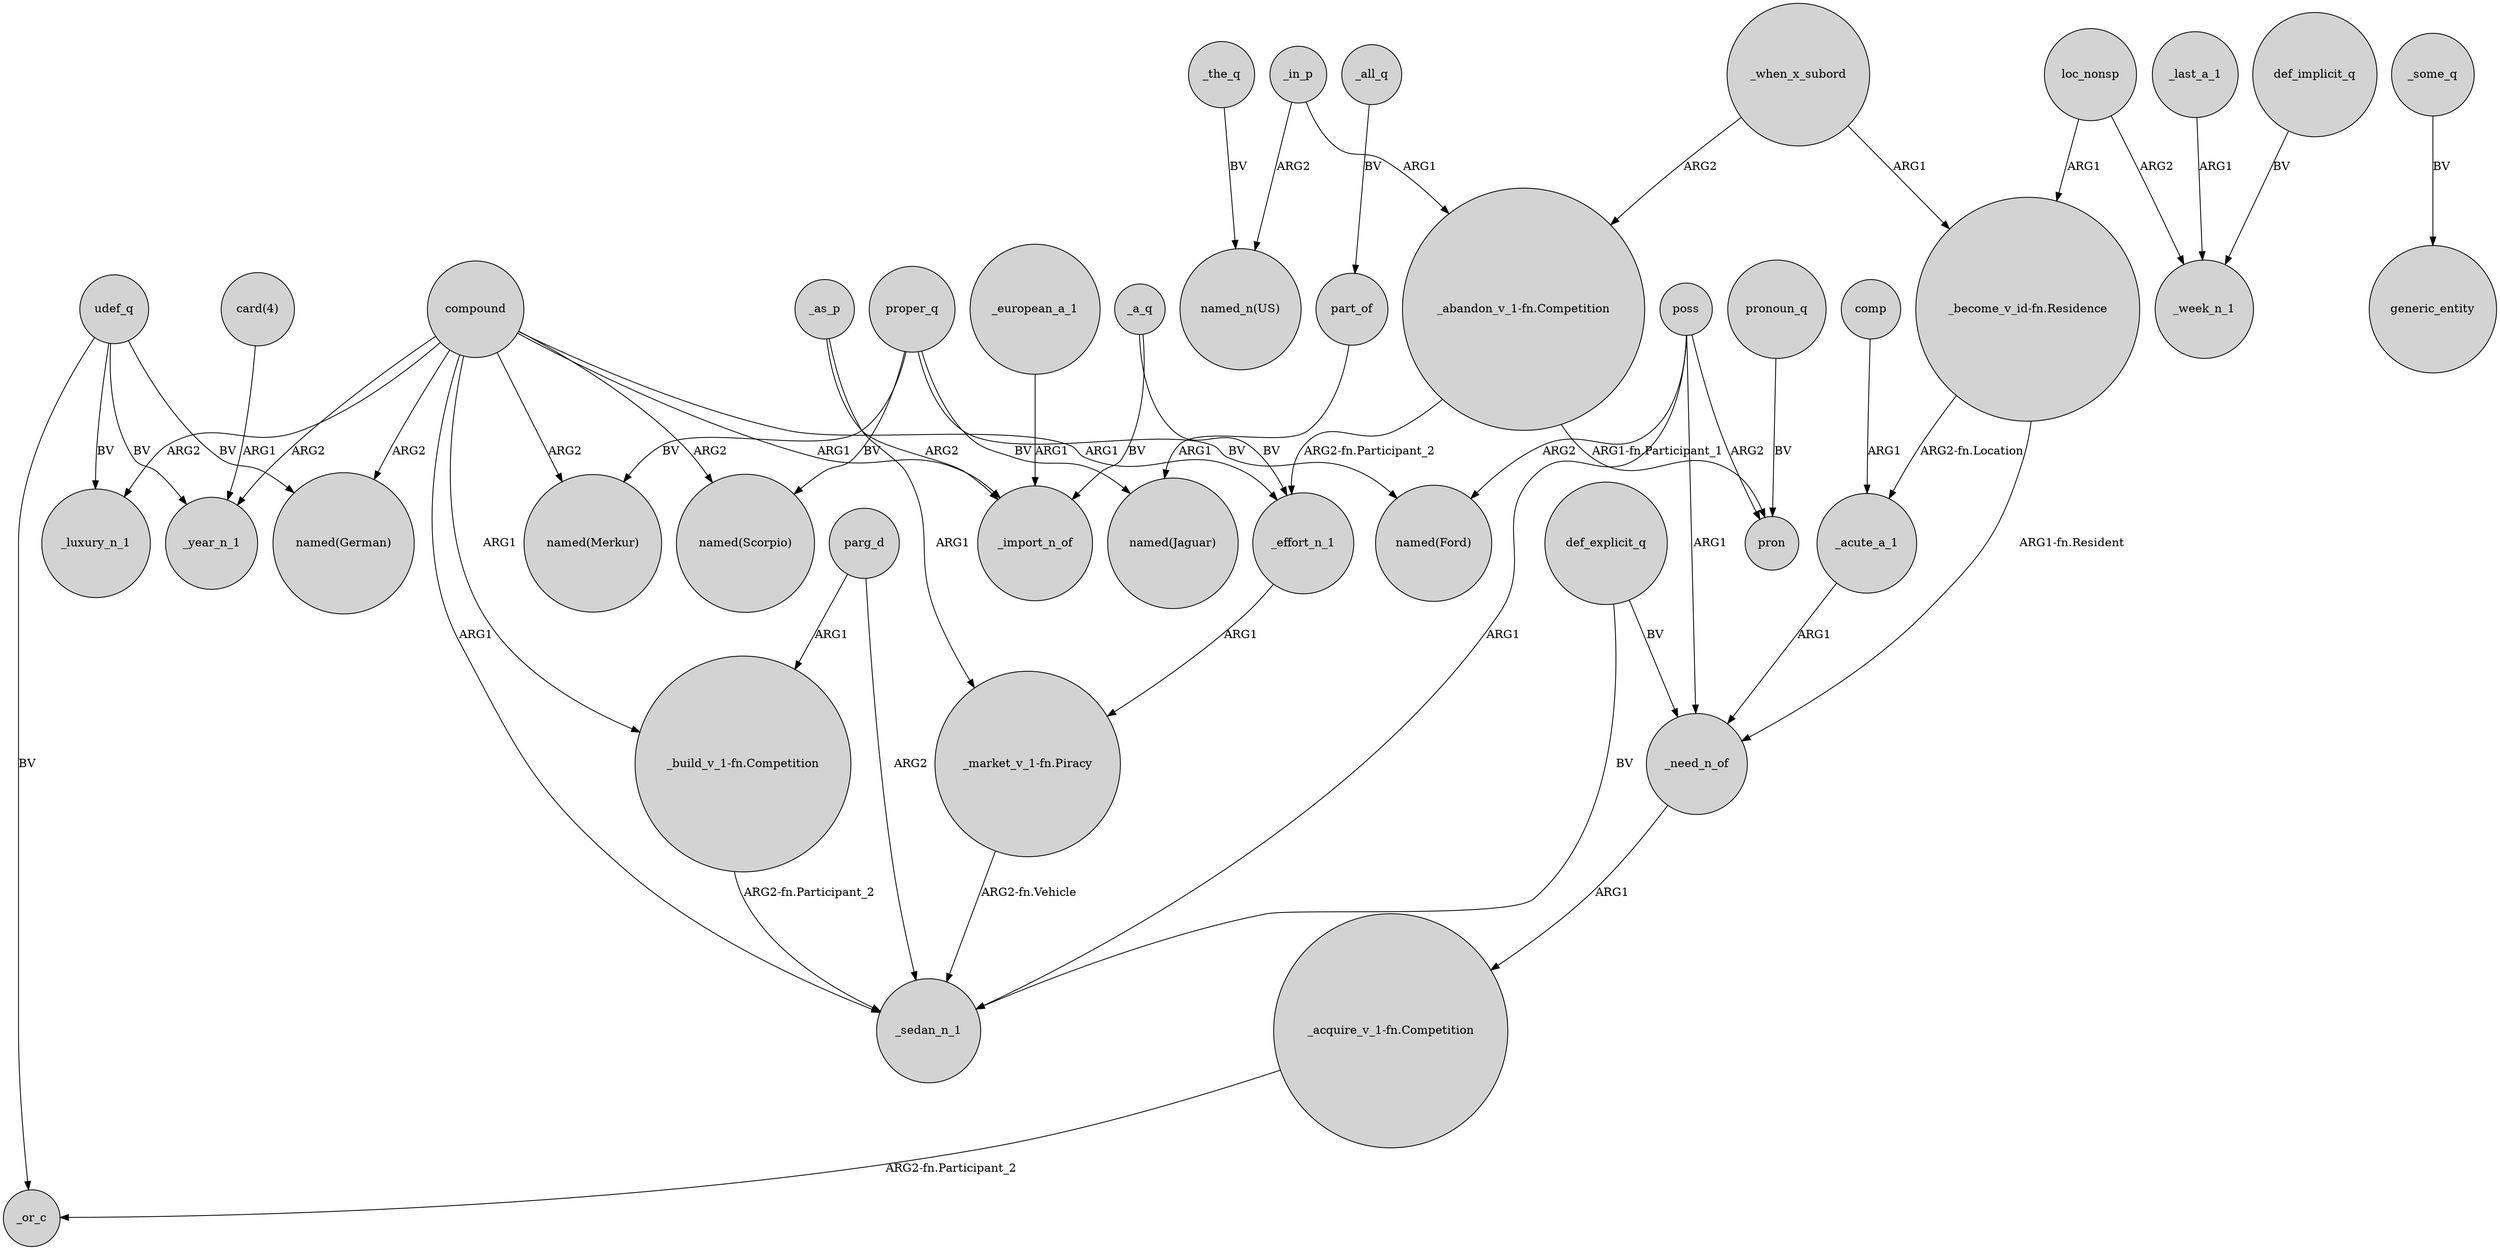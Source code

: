digraph {
	node [shape=circle style=filled]
	"_abandon_v_1-fn.Competition" -> _effort_n_1 [label="ARG2-fn.Participant_2"]
	"_build_v_1-fn.Competition" -> _sedan_n_1 [label="ARG2-fn.Participant_2"]
	proper_q -> "named(Ford)" [label=BV]
	part_of -> "named(Jaguar)" [label=ARG1]
	_in_p -> "named_n(US)" [label=ARG2]
	_the_q -> "named_n(US)" [label=BV]
	_effort_n_1 -> "_market_v_1-fn.Piracy" [label=ARG1]
	def_explicit_q -> _sedan_n_1 [label=BV]
	compound -> _luxury_n_1 [label=ARG2]
	compound -> _import_n_of [label=ARG1]
	proper_q -> "named(Scorpio)" [label=BV]
	udef_q -> _luxury_n_1 [label=BV]
	"card(4)" -> _year_n_1 [label=ARG1]
	compound -> _effort_n_1 [label=ARG1]
	compound -> "named(Scorpio)" [label=ARG2]
	loc_nonsp -> _week_n_1 [label=ARG2]
	_a_q -> _effort_n_1 [label=BV]
	_all_q -> part_of [label=BV]
	_some_q -> generic_entity [label=BV]
	poss -> _sedan_n_1 [label=ARG1]
	udef_q -> _or_c [label=BV]
	pronoun_q -> pron [label=BV]
	_a_q -> _import_n_of [label=BV]
	udef_q -> "named(German)" [label=BV]
	poss -> pron [label=ARG2]
	_in_p -> "_abandon_v_1-fn.Competition" [label=ARG1]
	loc_nonsp -> "_become_v_id-fn.Residence" [label=ARG1]
	compound -> _year_n_1 [label=ARG2]
	_last_a_1 -> _week_n_1 [label=ARG1]
	compound -> _sedan_n_1 [label=ARG1]
	proper_q -> "named(Jaguar)" [label=BV]
	compound -> "named(Merkur)" [label=ARG2]
	def_implicit_q -> _week_n_1 [label=BV]
	"_become_v_id-fn.Residence" -> _need_n_of [label="ARG1-fn.Resident"]
	_european_a_1 -> _import_n_of [label=ARG1]
	_when_x_subord -> "_abandon_v_1-fn.Competition" [label=ARG2]
	poss -> "named(Ford)" [label=ARG2]
	"_market_v_1-fn.Piracy" -> _sedan_n_1 [label="ARG2-fn.Vehicle"]
	comp -> _acute_a_1 [label=ARG1]
	def_explicit_q -> _need_n_of [label=BV]
	_acute_a_1 -> _need_n_of [label=ARG1]
	_as_p -> _import_n_of [label=ARG2]
	parg_d -> "_build_v_1-fn.Competition" [label=ARG1]
	udef_q -> _year_n_1 [label=BV]
	poss -> _need_n_of [label=ARG1]
	_when_x_subord -> "_become_v_id-fn.Residence" [label=ARG1]
	proper_q -> "named(Merkur)" [label=BV]
	parg_d -> _sedan_n_1 [label=ARG2]
	"_become_v_id-fn.Residence" -> _acute_a_1 [label="ARG2-fn.Location"]
	_as_p -> "_market_v_1-fn.Piracy" [label=ARG1]
	_need_n_of -> "_acquire_v_1-fn.Competition" [label=ARG1]
	"_acquire_v_1-fn.Competition" -> _or_c [label="ARG2-fn.Participant_2"]
	"_abandon_v_1-fn.Competition" -> pron [label="ARG1-fn.Participant_1"]
	compound -> "named(German)" [label=ARG2]
	compound -> "_build_v_1-fn.Competition" [label=ARG1]
}
